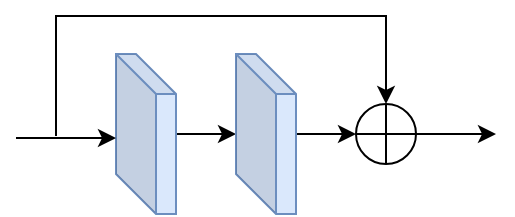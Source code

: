 <mxfile version="14.2.3" type="github">
  <diagram id="1_UnD71yFGPyUgOvqnU7" name="Page-1">
    <mxGraphModel dx="1164" dy="685" grid="1" gridSize="10" guides="1" tooltips="1" connect="1" arrows="1" fold="1" page="1" pageScale="1" pageWidth="827" pageHeight="1169" math="0" shadow="0">
      <root>
        <mxCell id="0" />
        <mxCell id="1" parent="0" />
        <mxCell id="6E0i2C1thQipY52Qf2bw-3" value="" style="edgeStyle=orthogonalEdgeStyle;rounded=0;orthogonalLoop=1;jettySize=auto;html=1;" edge="1" parent="1" source="6E0i2C1thQipY52Qf2bw-1" target="6E0i2C1thQipY52Qf2bw-2">
          <mxGeometry relative="1" as="geometry" />
        </mxCell>
        <mxCell id="6E0i2C1thQipY52Qf2bw-1" value="" style="shape=cube;whiteSpace=wrap;html=1;boundedLbl=1;backgroundOutline=1;darkOpacity=0.05;darkOpacity2=0.1;fillColor=#dae8fc;strokeColor=#6c8ebf;" vertex="1" parent="1">
          <mxGeometry x="440" y="240" width="30" height="80" as="geometry" />
        </mxCell>
        <mxCell id="6E0i2C1thQipY52Qf2bw-8" value="" style="edgeStyle=orthogonalEdgeStyle;rounded=0;orthogonalLoop=1;jettySize=auto;html=1;" edge="1" parent="1" source="6E0i2C1thQipY52Qf2bw-2" target="6E0i2C1thQipY52Qf2bw-7">
          <mxGeometry relative="1" as="geometry" />
        </mxCell>
        <mxCell id="6E0i2C1thQipY52Qf2bw-2" value="" style="shape=cube;whiteSpace=wrap;html=1;boundedLbl=1;backgroundOutline=1;darkOpacity=0.05;darkOpacity2=0.1;fillColor=#dae8fc;strokeColor=#6c8ebf;" vertex="1" parent="1">
          <mxGeometry x="500" y="240" width="30" height="80" as="geometry" />
        </mxCell>
        <mxCell id="6E0i2C1thQipY52Qf2bw-4" value="" style="edgeStyle=orthogonalEdgeStyle;rounded=0;orthogonalLoop=1;jettySize=auto;html=1;" edge="1" parent="1">
          <mxGeometry relative="1" as="geometry">
            <mxPoint x="390" y="282" as="sourcePoint" />
            <mxPoint x="440" y="282" as="targetPoint" />
          </mxGeometry>
        </mxCell>
        <mxCell id="6E0i2C1thQipY52Qf2bw-5" value="" style="edgeStyle=orthogonalEdgeStyle;rounded=0;orthogonalLoop=1;jettySize=auto;html=1;entryX=0.5;entryY=0;entryDx=0;entryDy=0;" edge="1" parent="1" target="6E0i2C1thQipY52Qf2bw-7">
          <mxGeometry relative="1" as="geometry">
            <mxPoint x="410" y="281" as="sourcePoint" />
            <mxPoint x="595" y="266" as="targetPoint" />
            <Array as="points">
              <mxPoint x="410" y="221" />
              <mxPoint x="575" y="221" />
            </Array>
          </mxGeometry>
        </mxCell>
        <mxCell id="6E0i2C1thQipY52Qf2bw-7" value="" style="shape=orEllipse;perimeter=ellipsePerimeter;whiteSpace=wrap;html=1;backgroundOutline=1;" vertex="1" parent="1">
          <mxGeometry x="560" y="265" width="30" height="30" as="geometry" />
        </mxCell>
        <mxCell id="6E0i2C1thQipY52Qf2bw-9" value="" style="edgeStyle=orthogonalEdgeStyle;rounded=0;orthogonalLoop=1;jettySize=auto;html=1;exitX=1;exitY=0.5;exitDx=0;exitDy=0;" edge="1" parent="1" source="6E0i2C1thQipY52Qf2bw-7">
          <mxGeometry relative="1" as="geometry">
            <mxPoint x="630" y="270" as="sourcePoint" />
            <mxPoint x="630" y="280" as="targetPoint" />
          </mxGeometry>
        </mxCell>
      </root>
    </mxGraphModel>
  </diagram>
</mxfile>
